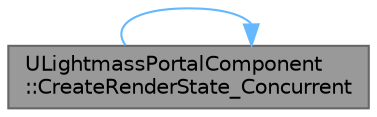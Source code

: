 digraph "ULightmassPortalComponent::CreateRenderState_Concurrent"
{
 // INTERACTIVE_SVG=YES
 // LATEX_PDF_SIZE
  bgcolor="transparent";
  edge [fontname=Helvetica,fontsize=10,labelfontname=Helvetica,labelfontsize=10];
  node [fontname=Helvetica,fontsize=10,shape=box,height=0.2,width=0.4];
  rankdir="RL";
  Node1 [id="Node000001",label="ULightmassPortalComponent\l::CreateRenderState_Concurrent",height=0.2,width=0.4,color="gray40", fillcolor="grey60", style="filled", fontcolor="black",tooltip="Used to create any rendering thread information for this component."];
  Node1 -> Node1 [id="edge1_Node000001_Node000001",dir="back",color="steelblue1",style="solid",tooltip=" "];
}
